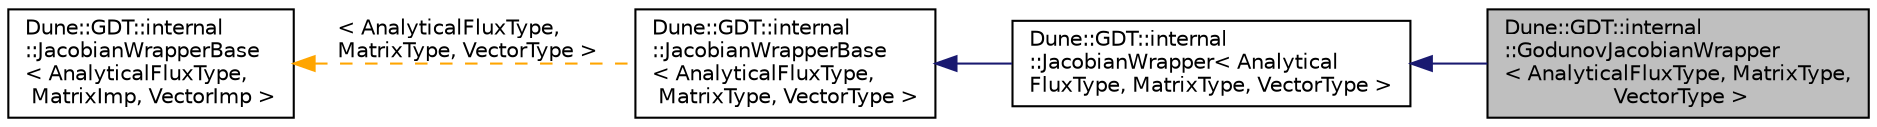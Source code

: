 digraph "Dune::GDT::internal::GodunovJacobianWrapper&lt; AnalyticalFluxType, MatrixType, VectorType &gt;"
{
  edge [fontname="Helvetica",fontsize="10",labelfontname="Helvetica",labelfontsize="10"];
  node [fontname="Helvetica",fontsize="10",shape=record];
  rankdir="LR";
  Node0 [label="Dune::GDT::internal\l::GodunovJacobianWrapper\l\< AnalyticalFluxType, MatrixType,\l VectorType \>",height=0.2,width=0.4,color="black", fillcolor="grey75", style="filled", fontcolor="black"];
  Node1 -> Node0 [dir="back",color="midnightblue",fontsize="10",style="solid",fontname="Helvetica"];
  Node1 [label="Dune::GDT::internal\l::JacobianWrapper\< Analytical\lFluxType, MatrixType, VectorType \>",height=0.2,width=0.4,color="black", fillcolor="white", style="filled",URL="$a01992.html"];
  Node2 -> Node1 [dir="back",color="midnightblue",fontsize="10",style="solid",fontname="Helvetica"];
  Node2 [label="Dune::GDT::internal\l::JacobianWrapperBase\l\< AnalyticalFluxType,\l MatrixType, VectorType \>",height=0.2,width=0.4,color="black", fillcolor="white", style="filled",URL="$a01988.html"];
  Node3 -> Node2 [dir="back",color="orange",fontsize="10",style="dashed",label=" \< AnalyticalFluxType,\l MatrixType, VectorType \>" ,fontname="Helvetica"];
  Node3 [label="Dune::GDT::internal\l::JacobianWrapperBase\l\< AnalyticalFluxType,\l MatrixImp, VectorImp \>",height=0.2,width=0.4,color="black", fillcolor="white", style="filled",URL="$a01988.html"];
}
